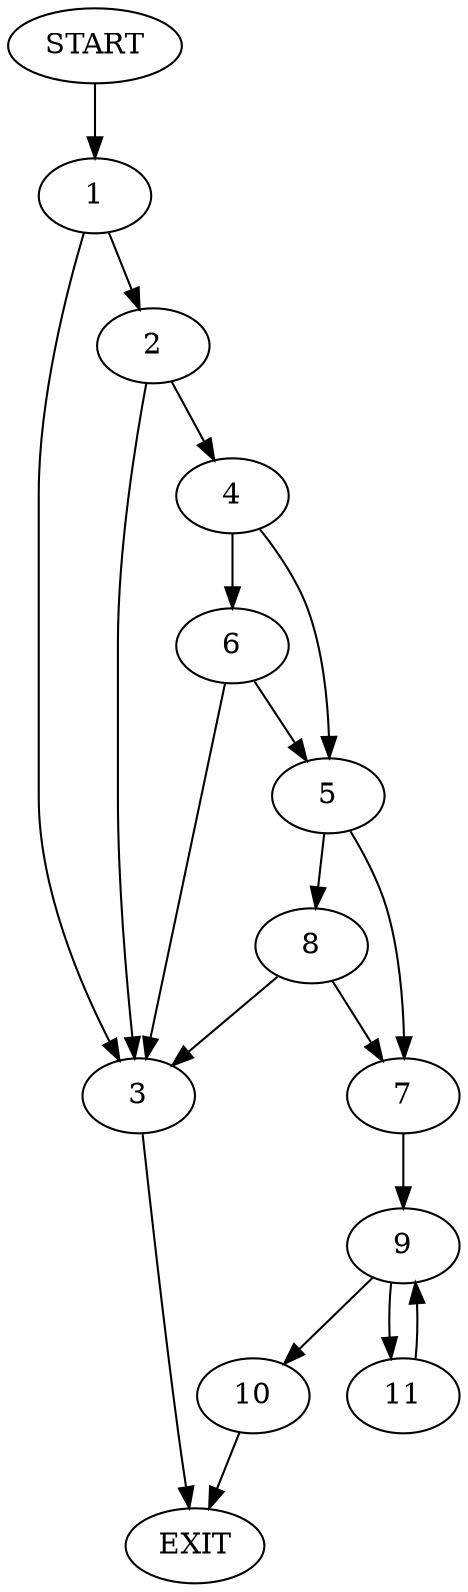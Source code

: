 digraph {
0 [label="START"]
12 [label="EXIT"]
0 -> 1
1 -> 2
1 -> 3
2 -> 4
2 -> 3
3 -> 12
4 -> 5
4 -> 6
5 -> 7
5 -> 8
6 -> 5
6 -> 3
7 -> 9
8 -> 7
8 -> 3
9 -> 10
9 -> 11
11 -> 9
10 -> 12
}
